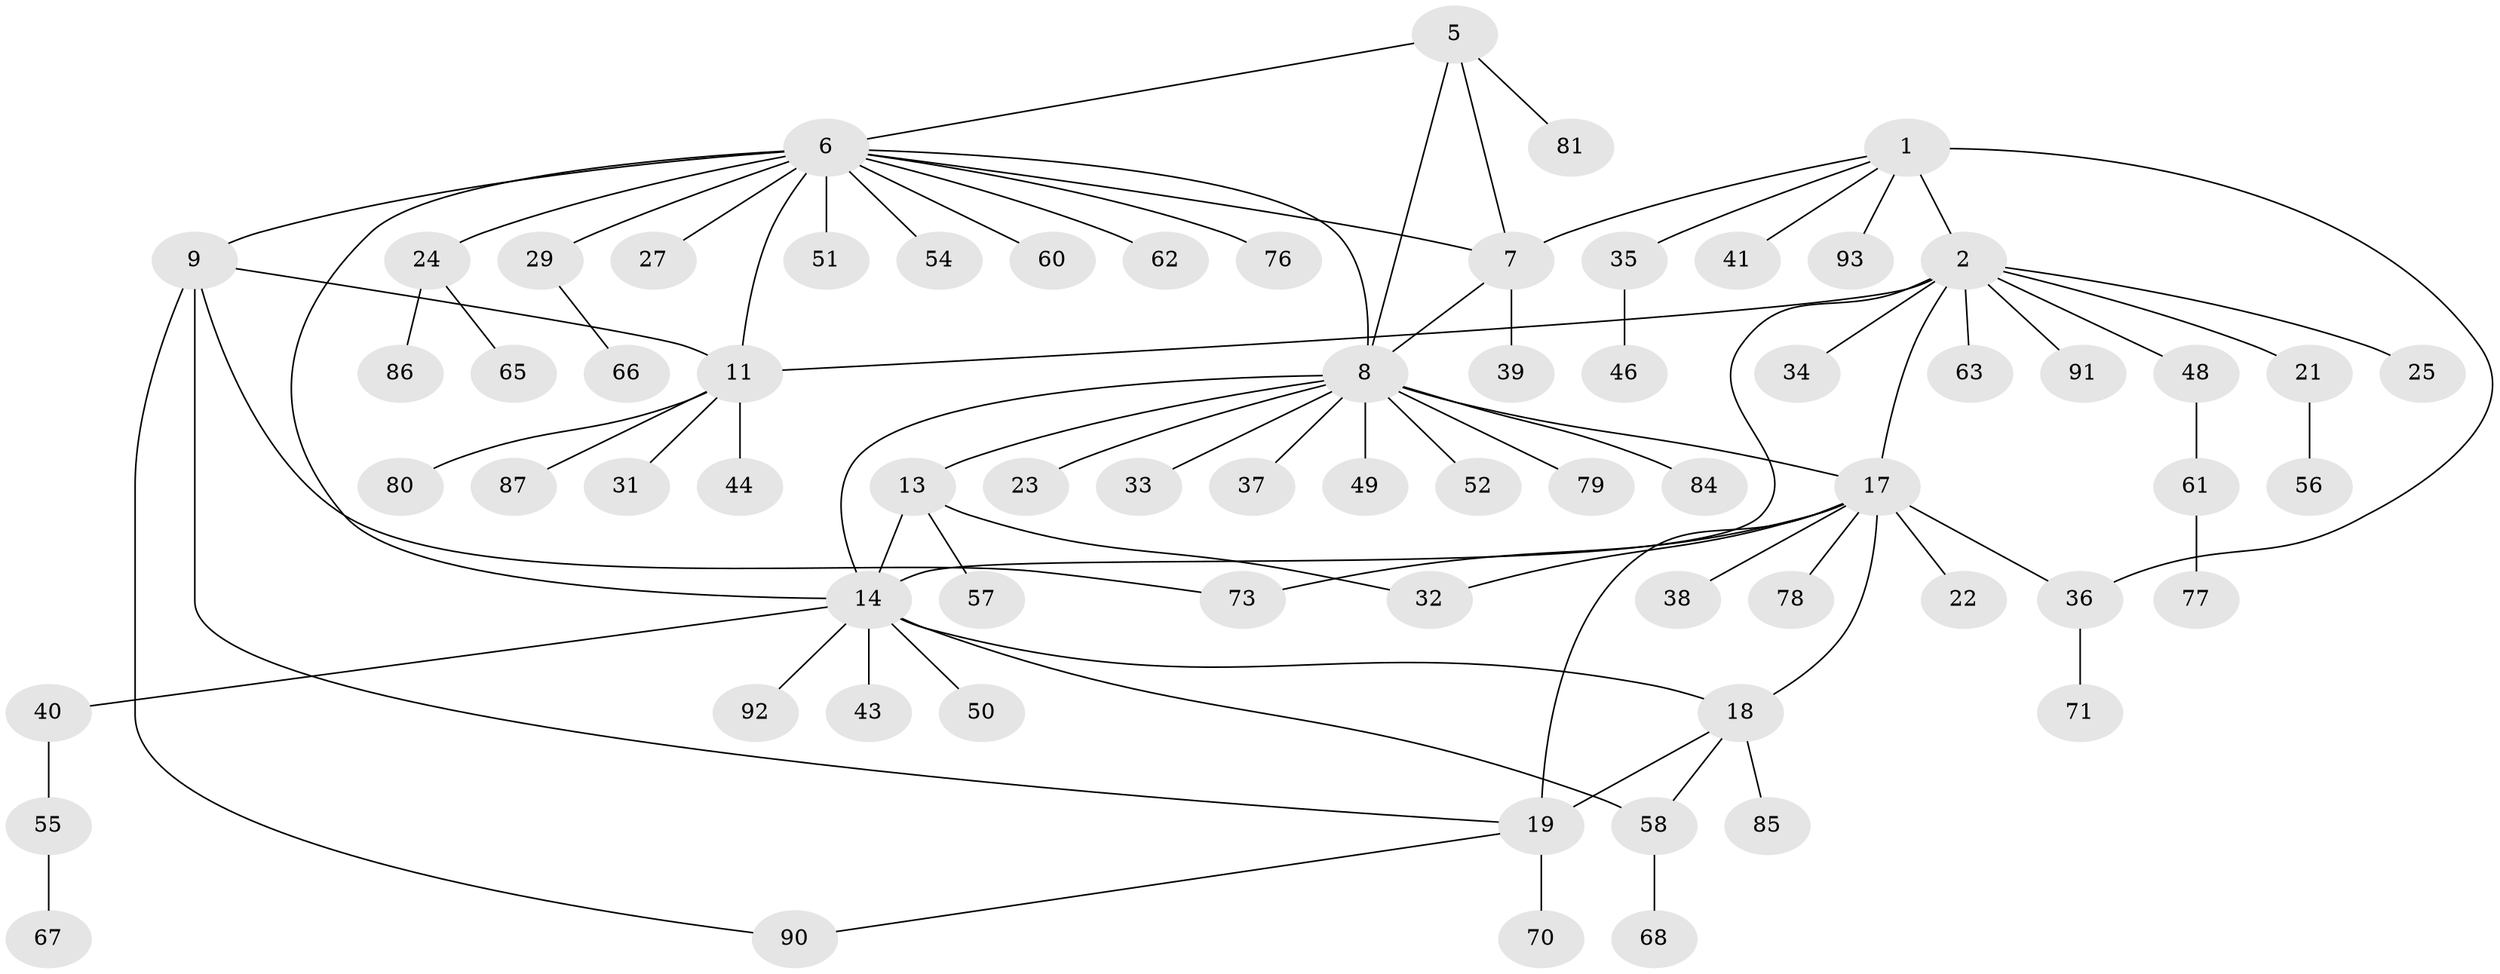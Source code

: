 // original degree distribution, {5: 0.03225806451612903, 10: 0.021505376344086023, 7: 0.043010752688172046, 4: 0.021505376344086023, 9: 0.010752688172043012, 6: 0.07526881720430108, 8: 0.021505376344086023, 3: 0.053763440860215055, 2: 0.1935483870967742, 1: 0.5268817204301075}
// Generated by graph-tools (version 1.1) at 2025/42/03/06/25 10:42:14]
// undirected, 69 vertices, 85 edges
graph export_dot {
graph [start="1"]
  node [color=gray90,style=filled];
  1 [super="+3"];
  2 [super="+4"];
  5 [super="+26"];
  6 [super="+10"];
  7 [super="+75"];
  8 [super="+16"];
  9 [super="+28"];
  11 [super="+12"];
  13 [super="+69"];
  14 [super="+15"];
  17 [super="+20"];
  18 [super="+89"];
  19 [super="+45"];
  21 [super="+53"];
  22 [super="+72"];
  23 [super="+59"];
  24 [super="+88"];
  25;
  27;
  29 [super="+30"];
  31;
  32;
  33;
  34;
  35;
  36 [super="+42"];
  37;
  38;
  39;
  40;
  41;
  43 [super="+47"];
  44;
  46;
  48;
  49;
  50;
  51;
  52;
  54;
  55;
  56;
  57;
  58 [super="+64"];
  60;
  61 [super="+74"];
  62;
  63;
  65;
  66 [super="+83"];
  67;
  68 [super="+82"];
  70;
  71;
  73;
  76;
  77;
  78;
  79;
  80;
  81;
  84;
  85;
  86;
  87;
  90;
  91;
  92;
  93;
  1 -- 2 [weight=4];
  1 -- 41;
  1 -- 93;
  1 -- 35;
  1 -- 36;
  1 -- 7 [weight=2];
  2 -- 17;
  2 -- 21;
  2 -- 34;
  2 -- 48;
  2 -- 63;
  2 -- 91;
  2 -- 25;
  2 -- 11;
  2 -- 14;
  5 -- 6;
  5 -- 7;
  5 -- 8;
  5 -- 81;
  6 -- 7;
  6 -- 8;
  6 -- 29;
  6 -- 54;
  6 -- 60;
  6 -- 62;
  6 -- 76;
  6 -- 9;
  6 -- 11 [weight=2];
  6 -- 51;
  6 -- 24;
  6 -- 27;
  6 -- 14;
  7 -- 8;
  7 -- 39;
  8 -- 33;
  8 -- 37;
  8 -- 52;
  8 -- 79;
  8 -- 84;
  8 -- 49;
  8 -- 23;
  8 -- 13;
  8 -- 14 [weight=2];
  8 -- 17;
  9 -- 11 [weight=2];
  9 -- 19;
  9 -- 73;
  9 -- 90;
  11 -- 44;
  11 -- 87;
  11 -- 80;
  11 -- 31;
  13 -- 14 [weight=2];
  13 -- 32;
  13 -- 57;
  14 -- 43;
  14 -- 58;
  14 -- 92;
  14 -- 18;
  14 -- 50;
  14 -- 40;
  17 -- 18 [weight=2];
  17 -- 19 [weight=2];
  17 -- 38;
  17 -- 78;
  17 -- 32;
  17 -- 22;
  17 -- 73;
  17 -- 36;
  18 -- 19;
  18 -- 85;
  18 -- 58;
  19 -- 70;
  19 -- 90;
  21 -- 56;
  24 -- 65;
  24 -- 86;
  29 -- 66;
  35 -- 46;
  36 -- 71;
  40 -- 55;
  48 -- 61;
  55 -- 67;
  58 -- 68;
  61 -- 77;
}
